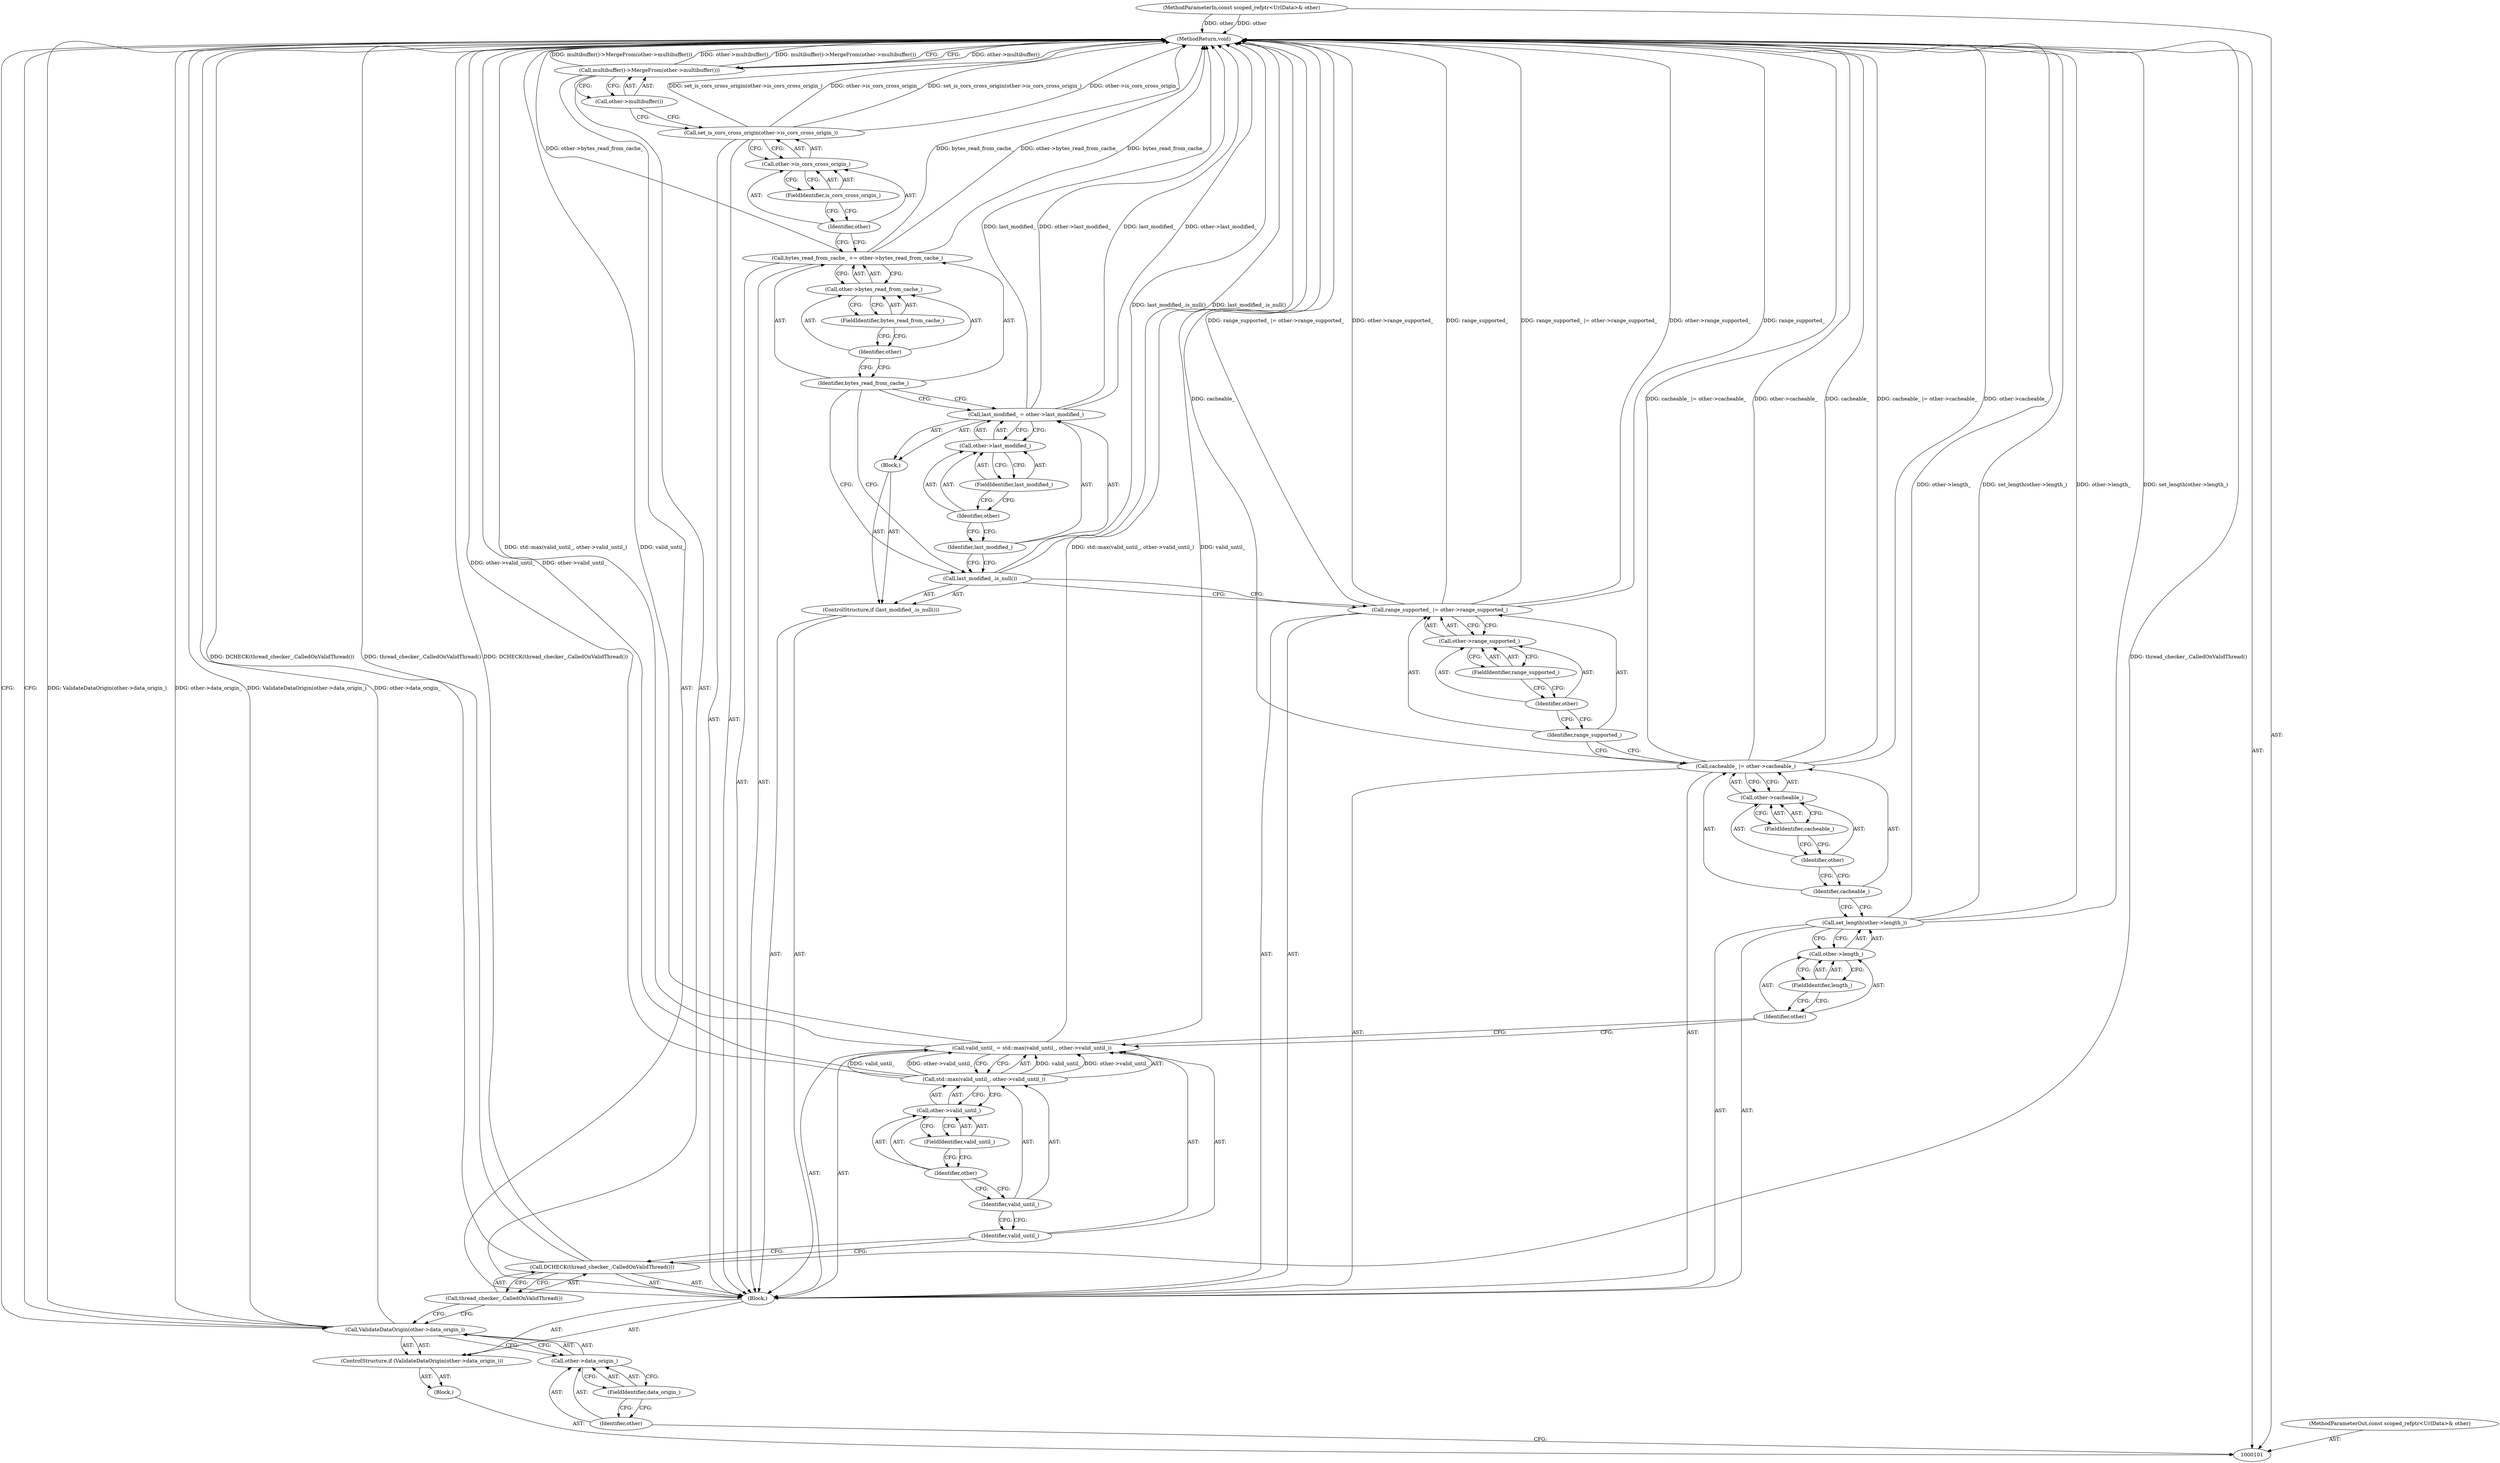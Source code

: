 digraph "0_Chrome_a9cbaa7a40e2b2723cfc2f266c42f4980038a949_6" {
"1000152" [label="(MethodReturn,void)"];
"1000102" [label="(MethodParameterIn,const scoped_refptr<UrlData>& other)"];
"1000211" [label="(MethodParameterOut,const scoped_refptr<UrlData>& other)"];
"1000103" [label="(Block,)"];
"1000143" [label="(Call,other->bytes_read_from_cache_)"];
"1000144" [label="(Identifier,other)"];
"1000145" [label="(FieldIdentifier,bytes_read_from_cache_)"];
"1000141" [label="(Call,bytes_read_from_cache_ += other->bytes_read_from_cache_)"];
"1000142" [label="(Identifier,bytes_read_from_cache_)"];
"1000147" [label="(Call,other->is_cors_cross_origin_)"];
"1000148" [label="(Identifier,other)"];
"1000149" [label="(FieldIdentifier,is_cors_cross_origin_)"];
"1000146" [label="(Call,set_is_cors_cross_origin(other->is_cors_cross_origin_))"];
"1000151" [label="(Call,other->multibuffer())"];
"1000150" [label="(Call,multibuffer()->MergeFrom(other->multibuffer()))"];
"1000104" [label="(ControlStructure,if (ValidateDataOrigin(other->data_origin_)))"];
"1000106" [label="(Call,other->data_origin_)"];
"1000107" [label="(Identifier,other)"];
"1000108" [label="(FieldIdentifier,data_origin_)"];
"1000109" [label="(Block,)"];
"1000105" [label="(Call,ValidateDataOrigin(other->data_origin_))"];
"1000111" [label="(Call,thread_checker_.CalledOnValidThread())"];
"1000110" [label="(Call,DCHECK(thread_checker_.CalledOnValidThread()))"];
"1000114" [label="(Call,std::max(valid_until_, other->valid_until_))"];
"1000115" [label="(Identifier,valid_until_)"];
"1000112" [label="(Call,valid_until_ = std::max(valid_until_, other->valid_until_))"];
"1000113" [label="(Identifier,valid_until_)"];
"1000116" [label="(Call,other->valid_until_)"];
"1000117" [label="(Identifier,other)"];
"1000118" [label="(FieldIdentifier,valid_until_)"];
"1000120" [label="(Call,other->length_)"];
"1000121" [label="(Identifier,other)"];
"1000122" [label="(FieldIdentifier,length_)"];
"1000119" [label="(Call,set_length(other->length_))"];
"1000125" [label="(Call,other->cacheable_)"];
"1000126" [label="(Identifier,other)"];
"1000127" [label="(FieldIdentifier,cacheable_)"];
"1000123" [label="(Call,cacheable_ |= other->cacheable_)"];
"1000124" [label="(Identifier,cacheable_)"];
"1000130" [label="(Call,other->range_supported_)"];
"1000131" [label="(Identifier,other)"];
"1000132" [label="(FieldIdentifier,range_supported_)"];
"1000128" [label="(Call,range_supported_ |= other->range_supported_)"];
"1000129" [label="(Identifier,range_supported_)"];
"1000135" [label="(Block,)"];
"1000133" [label="(ControlStructure,if (last_modified_.is_null()))"];
"1000134" [label="(Call,last_modified_.is_null())"];
"1000138" [label="(Call,other->last_modified_)"];
"1000139" [label="(Identifier,other)"];
"1000140" [label="(FieldIdentifier,last_modified_)"];
"1000136" [label="(Call,last_modified_ = other->last_modified_)"];
"1000137" [label="(Identifier,last_modified_)"];
"1000152" -> "1000101"  [label="AST: "];
"1000152" -> "1000150"  [label="CFG: "];
"1000152" -> "1000105"  [label="CFG: "];
"1000128" -> "1000152"  [label="DDG: other->range_supported_"];
"1000128" -> "1000152"  [label="DDG: range_supported_"];
"1000128" -> "1000152"  [label="DDG: range_supported_ |= other->range_supported_"];
"1000141" -> "1000152"  [label="DDG: bytes_read_from_cache_"];
"1000141" -> "1000152"  [label="DDG: other->bytes_read_from_cache_"];
"1000123" -> "1000152"  [label="DDG: other->cacheable_"];
"1000123" -> "1000152"  [label="DDG: cacheable_"];
"1000123" -> "1000152"  [label="DDG: cacheable_ |= other->cacheable_"];
"1000150" -> "1000152"  [label="DDG: other->multibuffer()"];
"1000150" -> "1000152"  [label="DDG: multibuffer()->MergeFrom(other->multibuffer())"];
"1000105" -> "1000152"  [label="DDG: ValidateDataOrigin(other->data_origin_)"];
"1000105" -> "1000152"  [label="DDG: other->data_origin_"];
"1000112" -> "1000152"  [label="DDG: std::max(valid_until_, other->valid_until_)"];
"1000112" -> "1000152"  [label="DDG: valid_until_"];
"1000119" -> "1000152"  [label="DDG: set_length(other->length_)"];
"1000119" -> "1000152"  [label="DDG: other->length_"];
"1000146" -> "1000152"  [label="DDG: set_is_cors_cross_origin(other->is_cors_cross_origin_)"];
"1000146" -> "1000152"  [label="DDG: other->is_cors_cross_origin_"];
"1000134" -> "1000152"  [label="DDG: last_modified_.is_null()"];
"1000102" -> "1000152"  [label="DDG: other"];
"1000110" -> "1000152"  [label="DDG: DCHECK(thread_checker_.CalledOnValidThread())"];
"1000110" -> "1000152"  [label="DDG: thread_checker_.CalledOnValidThread()"];
"1000136" -> "1000152"  [label="DDG: other->last_modified_"];
"1000136" -> "1000152"  [label="DDG: last_modified_"];
"1000114" -> "1000152"  [label="DDG: other->valid_until_"];
"1000102" -> "1000101"  [label="AST: "];
"1000102" -> "1000152"  [label="DDG: other"];
"1000211" -> "1000101"  [label="AST: "];
"1000103" -> "1000101"  [label="AST: "];
"1000104" -> "1000103"  [label="AST: "];
"1000143" -> "1000141"  [label="AST: "];
"1000143" -> "1000145"  [label="CFG: "];
"1000144" -> "1000143"  [label="AST: "];
"1000145" -> "1000143"  [label="AST: "];
"1000141" -> "1000143"  [label="CFG: "];
"1000144" -> "1000143"  [label="AST: "];
"1000144" -> "1000142"  [label="CFG: "];
"1000145" -> "1000144"  [label="CFG: "];
"1000145" -> "1000143"  [label="AST: "];
"1000145" -> "1000144"  [label="CFG: "];
"1000143" -> "1000145"  [label="CFG: "];
"1000141" -> "1000109"  [label="AST: "];
"1000141" -> "1000143"  [label="CFG: "];
"1000142" -> "1000141"  [label="AST: "];
"1000143" -> "1000141"  [label="AST: "];
"1000148" -> "1000141"  [label="CFG: "];
"1000141" -> "1000152"  [label="DDG: bytes_read_from_cache_"];
"1000141" -> "1000152"  [label="DDG: other->bytes_read_from_cache_"];
"1000142" -> "1000141"  [label="AST: "];
"1000142" -> "1000136"  [label="CFG: "];
"1000142" -> "1000134"  [label="CFG: "];
"1000144" -> "1000142"  [label="CFG: "];
"1000147" -> "1000146"  [label="AST: "];
"1000147" -> "1000149"  [label="CFG: "];
"1000148" -> "1000147"  [label="AST: "];
"1000149" -> "1000147"  [label="AST: "];
"1000146" -> "1000147"  [label="CFG: "];
"1000148" -> "1000147"  [label="AST: "];
"1000148" -> "1000141"  [label="CFG: "];
"1000149" -> "1000148"  [label="CFG: "];
"1000149" -> "1000147"  [label="AST: "];
"1000149" -> "1000148"  [label="CFG: "];
"1000147" -> "1000149"  [label="CFG: "];
"1000146" -> "1000109"  [label="AST: "];
"1000146" -> "1000147"  [label="CFG: "];
"1000147" -> "1000146"  [label="AST: "];
"1000151" -> "1000146"  [label="CFG: "];
"1000146" -> "1000152"  [label="DDG: set_is_cors_cross_origin(other->is_cors_cross_origin_)"];
"1000146" -> "1000152"  [label="DDG: other->is_cors_cross_origin_"];
"1000151" -> "1000150"  [label="AST: "];
"1000151" -> "1000146"  [label="CFG: "];
"1000150" -> "1000151"  [label="CFG: "];
"1000150" -> "1000109"  [label="AST: "];
"1000150" -> "1000151"  [label="CFG: "];
"1000151" -> "1000150"  [label="AST: "];
"1000152" -> "1000150"  [label="CFG: "];
"1000150" -> "1000152"  [label="DDG: other->multibuffer()"];
"1000150" -> "1000152"  [label="DDG: multibuffer()->MergeFrom(other->multibuffer())"];
"1000104" -> "1000103"  [label="AST: "];
"1000105" -> "1000104"  [label="AST: "];
"1000109" -> "1000104"  [label="AST: "];
"1000106" -> "1000105"  [label="AST: "];
"1000106" -> "1000108"  [label="CFG: "];
"1000107" -> "1000106"  [label="AST: "];
"1000108" -> "1000106"  [label="AST: "];
"1000105" -> "1000106"  [label="CFG: "];
"1000107" -> "1000106"  [label="AST: "];
"1000107" -> "1000101"  [label="CFG: "];
"1000108" -> "1000107"  [label="CFG: "];
"1000108" -> "1000106"  [label="AST: "];
"1000108" -> "1000107"  [label="CFG: "];
"1000106" -> "1000108"  [label="CFG: "];
"1000109" -> "1000104"  [label="AST: "];
"1000110" -> "1000109"  [label="AST: "];
"1000112" -> "1000109"  [label="AST: "];
"1000119" -> "1000109"  [label="AST: "];
"1000123" -> "1000109"  [label="AST: "];
"1000128" -> "1000109"  [label="AST: "];
"1000133" -> "1000109"  [label="AST: "];
"1000141" -> "1000109"  [label="AST: "];
"1000146" -> "1000109"  [label="AST: "];
"1000150" -> "1000109"  [label="AST: "];
"1000105" -> "1000104"  [label="AST: "];
"1000105" -> "1000106"  [label="CFG: "];
"1000106" -> "1000105"  [label="AST: "];
"1000111" -> "1000105"  [label="CFG: "];
"1000152" -> "1000105"  [label="CFG: "];
"1000105" -> "1000152"  [label="DDG: ValidateDataOrigin(other->data_origin_)"];
"1000105" -> "1000152"  [label="DDG: other->data_origin_"];
"1000111" -> "1000110"  [label="AST: "];
"1000111" -> "1000105"  [label="CFG: "];
"1000110" -> "1000111"  [label="CFG: "];
"1000110" -> "1000109"  [label="AST: "];
"1000110" -> "1000111"  [label="CFG: "];
"1000111" -> "1000110"  [label="AST: "];
"1000113" -> "1000110"  [label="CFG: "];
"1000110" -> "1000152"  [label="DDG: DCHECK(thread_checker_.CalledOnValidThread())"];
"1000110" -> "1000152"  [label="DDG: thread_checker_.CalledOnValidThread()"];
"1000114" -> "1000112"  [label="AST: "];
"1000114" -> "1000116"  [label="CFG: "];
"1000115" -> "1000114"  [label="AST: "];
"1000116" -> "1000114"  [label="AST: "];
"1000112" -> "1000114"  [label="CFG: "];
"1000114" -> "1000152"  [label="DDG: other->valid_until_"];
"1000114" -> "1000112"  [label="DDG: valid_until_"];
"1000114" -> "1000112"  [label="DDG: other->valid_until_"];
"1000115" -> "1000114"  [label="AST: "];
"1000115" -> "1000113"  [label="CFG: "];
"1000117" -> "1000115"  [label="CFG: "];
"1000112" -> "1000109"  [label="AST: "];
"1000112" -> "1000114"  [label="CFG: "];
"1000113" -> "1000112"  [label="AST: "];
"1000114" -> "1000112"  [label="AST: "];
"1000121" -> "1000112"  [label="CFG: "];
"1000112" -> "1000152"  [label="DDG: std::max(valid_until_, other->valid_until_)"];
"1000112" -> "1000152"  [label="DDG: valid_until_"];
"1000114" -> "1000112"  [label="DDG: valid_until_"];
"1000114" -> "1000112"  [label="DDG: other->valid_until_"];
"1000113" -> "1000112"  [label="AST: "];
"1000113" -> "1000110"  [label="CFG: "];
"1000115" -> "1000113"  [label="CFG: "];
"1000116" -> "1000114"  [label="AST: "];
"1000116" -> "1000118"  [label="CFG: "];
"1000117" -> "1000116"  [label="AST: "];
"1000118" -> "1000116"  [label="AST: "];
"1000114" -> "1000116"  [label="CFG: "];
"1000117" -> "1000116"  [label="AST: "];
"1000117" -> "1000115"  [label="CFG: "];
"1000118" -> "1000117"  [label="CFG: "];
"1000118" -> "1000116"  [label="AST: "];
"1000118" -> "1000117"  [label="CFG: "];
"1000116" -> "1000118"  [label="CFG: "];
"1000120" -> "1000119"  [label="AST: "];
"1000120" -> "1000122"  [label="CFG: "];
"1000121" -> "1000120"  [label="AST: "];
"1000122" -> "1000120"  [label="AST: "];
"1000119" -> "1000120"  [label="CFG: "];
"1000121" -> "1000120"  [label="AST: "];
"1000121" -> "1000112"  [label="CFG: "];
"1000122" -> "1000121"  [label="CFG: "];
"1000122" -> "1000120"  [label="AST: "];
"1000122" -> "1000121"  [label="CFG: "];
"1000120" -> "1000122"  [label="CFG: "];
"1000119" -> "1000109"  [label="AST: "];
"1000119" -> "1000120"  [label="CFG: "];
"1000120" -> "1000119"  [label="AST: "];
"1000124" -> "1000119"  [label="CFG: "];
"1000119" -> "1000152"  [label="DDG: set_length(other->length_)"];
"1000119" -> "1000152"  [label="DDG: other->length_"];
"1000125" -> "1000123"  [label="AST: "];
"1000125" -> "1000127"  [label="CFG: "];
"1000126" -> "1000125"  [label="AST: "];
"1000127" -> "1000125"  [label="AST: "];
"1000123" -> "1000125"  [label="CFG: "];
"1000126" -> "1000125"  [label="AST: "];
"1000126" -> "1000124"  [label="CFG: "];
"1000127" -> "1000126"  [label="CFG: "];
"1000127" -> "1000125"  [label="AST: "];
"1000127" -> "1000126"  [label="CFG: "];
"1000125" -> "1000127"  [label="CFG: "];
"1000123" -> "1000109"  [label="AST: "];
"1000123" -> "1000125"  [label="CFG: "];
"1000124" -> "1000123"  [label="AST: "];
"1000125" -> "1000123"  [label="AST: "];
"1000129" -> "1000123"  [label="CFG: "];
"1000123" -> "1000152"  [label="DDG: other->cacheable_"];
"1000123" -> "1000152"  [label="DDG: cacheable_"];
"1000123" -> "1000152"  [label="DDG: cacheable_ |= other->cacheable_"];
"1000124" -> "1000123"  [label="AST: "];
"1000124" -> "1000119"  [label="CFG: "];
"1000126" -> "1000124"  [label="CFG: "];
"1000130" -> "1000128"  [label="AST: "];
"1000130" -> "1000132"  [label="CFG: "];
"1000131" -> "1000130"  [label="AST: "];
"1000132" -> "1000130"  [label="AST: "];
"1000128" -> "1000130"  [label="CFG: "];
"1000131" -> "1000130"  [label="AST: "];
"1000131" -> "1000129"  [label="CFG: "];
"1000132" -> "1000131"  [label="CFG: "];
"1000132" -> "1000130"  [label="AST: "];
"1000132" -> "1000131"  [label="CFG: "];
"1000130" -> "1000132"  [label="CFG: "];
"1000128" -> "1000109"  [label="AST: "];
"1000128" -> "1000130"  [label="CFG: "];
"1000129" -> "1000128"  [label="AST: "];
"1000130" -> "1000128"  [label="AST: "];
"1000134" -> "1000128"  [label="CFG: "];
"1000128" -> "1000152"  [label="DDG: other->range_supported_"];
"1000128" -> "1000152"  [label="DDG: range_supported_"];
"1000128" -> "1000152"  [label="DDG: range_supported_ |= other->range_supported_"];
"1000129" -> "1000128"  [label="AST: "];
"1000129" -> "1000123"  [label="CFG: "];
"1000131" -> "1000129"  [label="CFG: "];
"1000135" -> "1000133"  [label="AST: "];
"1000136" -> "1000135"  [label="AST: "];
"1000133" -> "1000109"  [label="AST: "];
"1000134" -> "1000133"  [label="AST: "];
"1000135" -> "1000133"  [label="AST: "];
"1000134" -> "1000133"  [label="AST: "];
"1000134" -> "1000128"  [label="CFG: "];
"1000137" -> "1000134"  [label="CFG: "];
"1000142" -> "1000134"  [label="CFG: "];
"1000134" -> "1000152"  [label="DDG: last_modified_.is_null()"];
"1000138" -> "1000136"  [label="AST: "];
"1000138" -> "1000140"  [label="CFG: "];
"1000139" -> "1000138"  [label="AST: "];
"1000140" -> "1000138"  [label="AST: "];
"1000136" -> "1000138"  [label="CFG: "];
"1000139" -> "1000138"  [label="AST: "];
"1000139" -> "1000137"  [label="CFG: "];
"1000140" -> "1000139"  [label="CFG: "];
"1000140" -> "1000138"  [label="AST: "];
"1000140" -> "1000139"  [label="CFG: "];
"1000138" -> "1000140"  [label="CFG: "];
"1000136" -> "1000135"  [label="AST: "];
"1000136" -> "1000138"  [label="CFG: "];
"1000137" -> "1000136"  [label="AST: "];
"1000138" -> "1000136"  [label="AST: "];
"1000142" -> "1000136"  [label="CFG: "];
"1000136" -> "1000152"  [label="DDG: other->last_modified_"];
"1000136" -> "1000152"  [label="DDG: last_modified_"];
"1000137" -> "1000136"  [label="AST: "];
"1000137" -> "1000134"  [label="CFG: "];
"1000139" -> "1000137"  [label="CFG: "];
}
